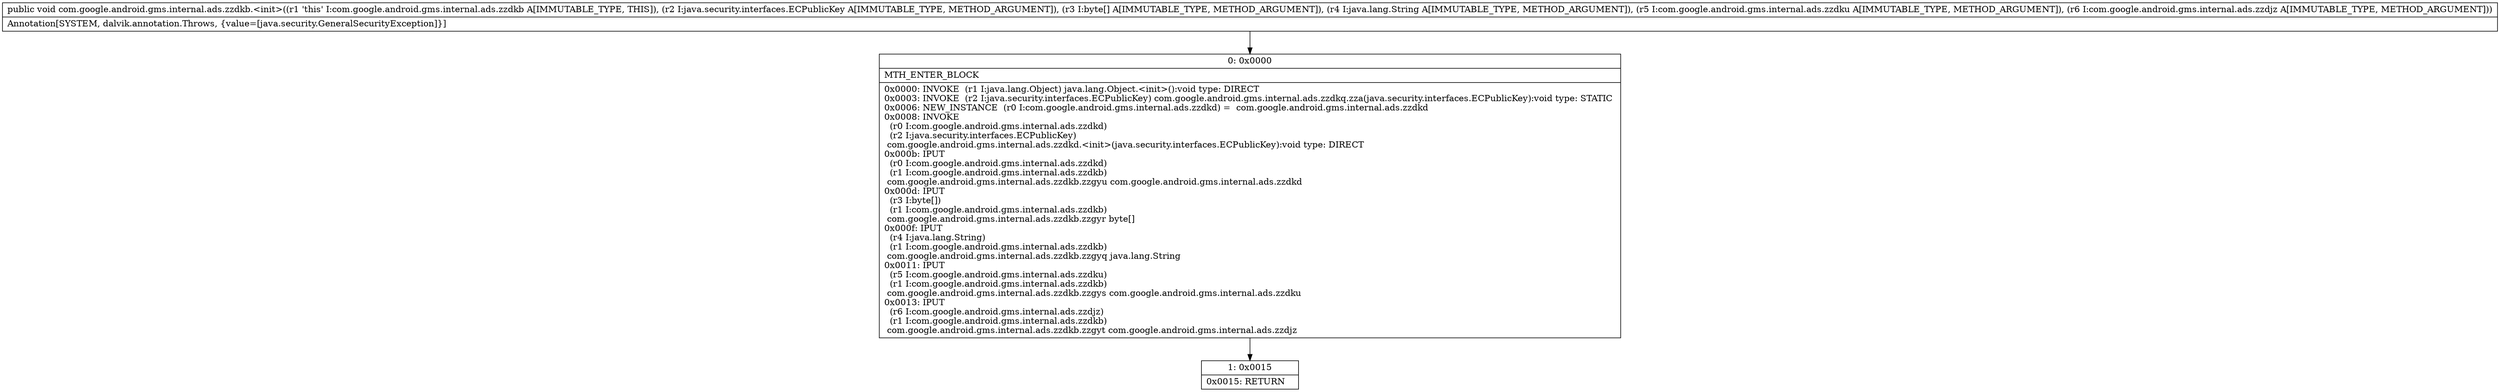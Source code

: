 digraph "CFG forcom.google.android.gms.internal.ads.zzdkb.\<init\>(Ljava\/security\/interfaces\/ECPublicKey;[BLjava\/lang\/String;Lcom\/google\/android\/gms\/internal\/ads\/zzdku;Lcom\/google\/android\/gms\/internal\/ads\/zzdjz;)V" {
Node_0 [shape=record,label="{0\:\ 0x0000|MTH_ENTER_BLOCK\l|0x0000: INVOKE  (r1 I:java.lang.Object) java.lang.Object.\<init\>():void type: DIRECT \l0x0003: INVOKE  (r2 I:java.security.interfaces.ECPublicKey) com.google.android.gms.internal.ads.zzdkq.zza(java.security.interfaces.ECPublicKey):void type: STATIC \l0x0006: NEW_INSTANCE  (r0 I:com.google.android.gms.internal.ads.zzdkd) =  com.google.android.gms.internal.ads.zzdkd \l0x0008: INVOKE  \l  (r0 I:com.google.android.gms.internal.ads.zzdkd)\l  (r2 I:java.security.interfaces.ECPublicKey)\l com.google.android.gms.internal.ads.zzdkd.\<init\>(java.security.interfaces.ECPublicKey):void type: DIRECT \l0x000b: IPUT  \l  (r0 I:com.google.android.gms.internal.ads.zzdkd)\l  (r1 I:com.google.android.gms.internal.ads.zzdkb)\l com.google.android.gms.internal.ads.zzdkb.zzgyu com.google.android.gms.internal.ads.zzdkd \l0x000d: IPUT  \l  (r3 I:byte[])\l  (r1 I:com.google.android.gms.internal.ads.zzdkb)\l com.google.android.gms.internal.ads.zzdkb.zzgyr byte[] \l0x000f: IPUT  \l  (r4 I:java.lang.String)\l  (r1 I:com.google.android.gms.internal.ads.zzdkb)\l com.google.android.gms.internal.ads.zzdkb.zzgyq java.lang.String \l0x0011: IPUT  \l  (r5 I:com.google.android.gms.internal.ads.zzdku)\l  (r1 I:com.google.android.gms.internal.ads.zzdkb)\l com.google.android.gms.internal.ads.zzdkb.zzgys com.google.android.gms.internal.ads.zzdku \l0x0013: IPUT  \l  (r6 I:com.google.android.gms.internal.ads.zzdjz)\l  (r1 I:com.google.android.gms.internal.ads.zzdkb)\l com.google.android.gms.internal.ads.zzdkb.zzgyt com.google.android.gms.internal.ads.zzdjz \l}"];
Node_1 [shape=record,label="{1\:\ 0x0015|0x0015: RETURN   \l}"];
MethodNode[shape=record,label="{public void com.google.android.gms.internal.ads.zzdkb.\<init\>((r1 'this' I:com.google.android.gms.internal.ads.zzdkb A[IMMUTABLE_TYPE, THIS]), (r2 I:java.security.interfaces.ECPublicKey A[IMMUTABLE_TYPE, METHOD_ARGUMENT]), (r3 I:byte[] A[IMMUTABLE_TYPE, METHOD_ARGUMENT]), (r4 I:java.lang.String A[IMMUTABLE_TYPE, METHOD_ARGUMENT]), (r5 I:com.google.android.gms.internal.ads.zzdku A[IMMUTABLE_TYPE, METHOD_ARGUMENT]), (r6 I:com.google.android.gms.internal.ads.zzdjz A[IMMUTABLE_TYPE, METHOD_ARGUMENT]))  | Annotation[SYSTEM, dalvik.annotation.Throws, \{value=[java.security.GeneralSecurityException]\}]\l}"];
MethodNode -> Node_0;
Node_0 -> Node_1;
}

